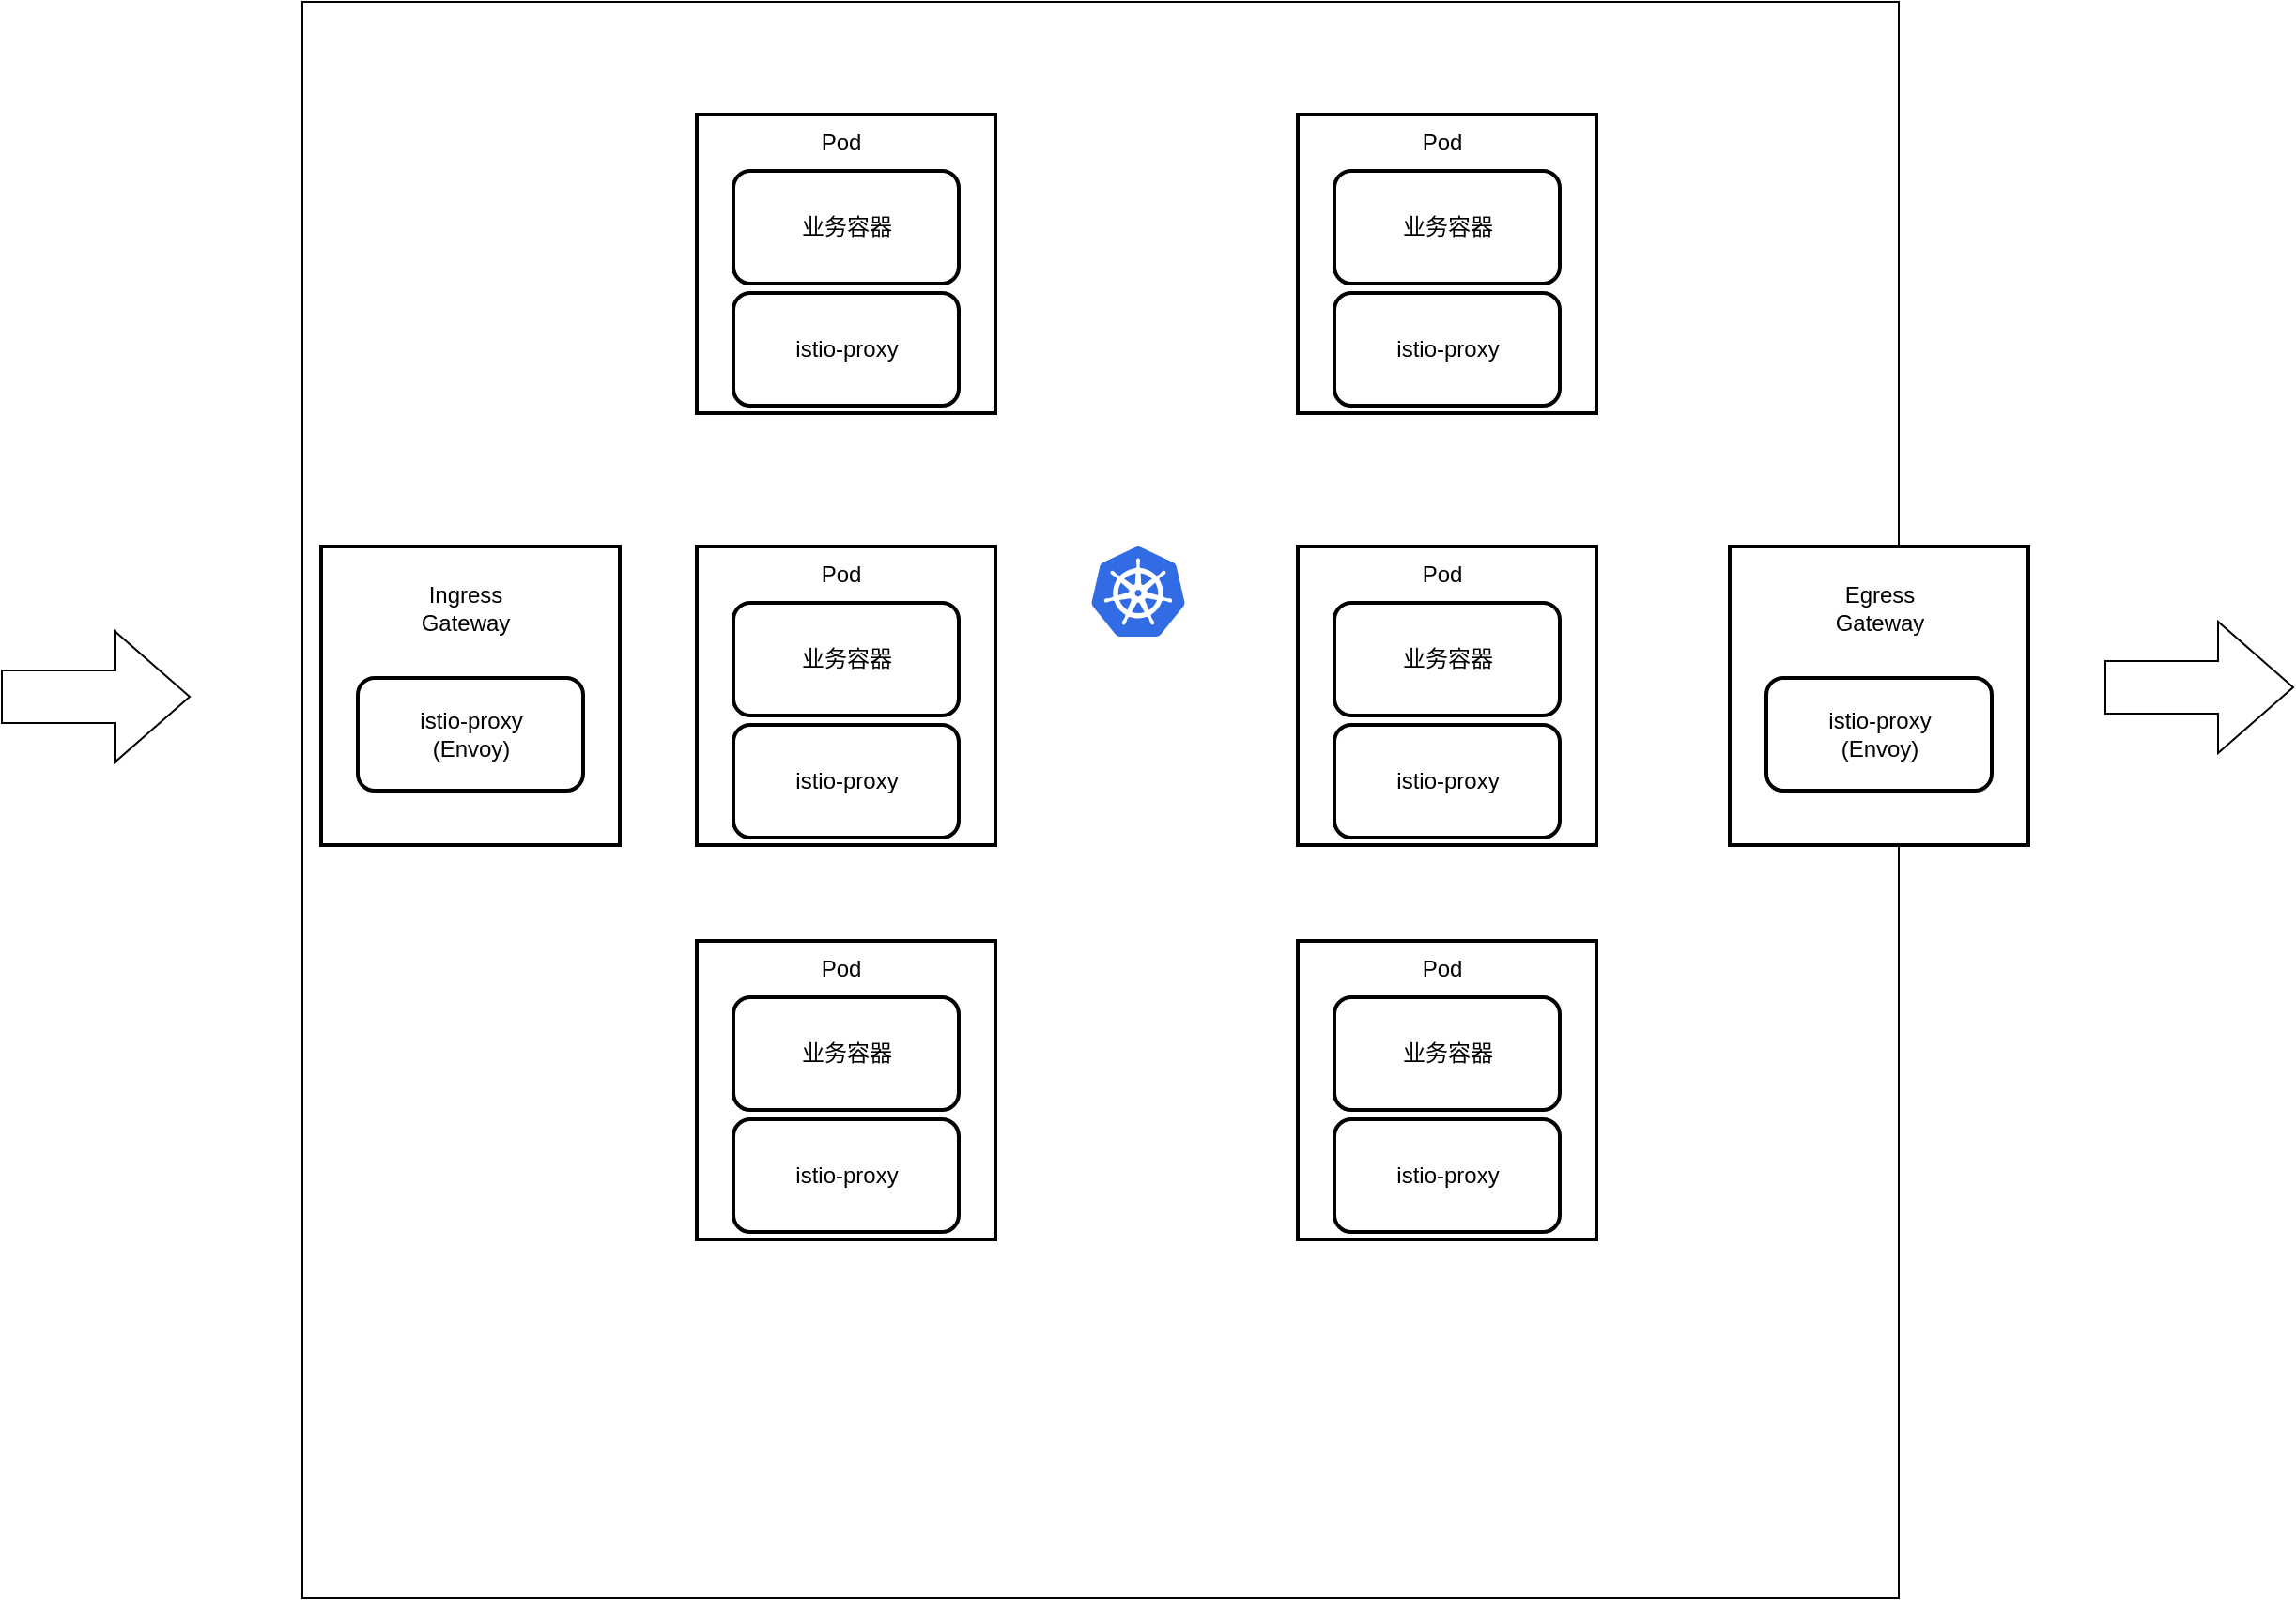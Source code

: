 <mxfile version="21.0.6" type="github">
  <diagram name="第 1 页" id="U67aETpJ9J56oHlb-pqq">
    <mxGraphModel dx="2261" dy="802" grid="1" gridSize="10" guides="1" tooltips="1" connect="1" arrows="1" fold="1" page="1" pageScale="1" pageWidth="827" pageHeight="1169" math="0" shadow="0">
      <root>
        <mxCell id="0" />
        <mxCell id="1" parent="0" />
        <mxCell id="ioFsXFoUWlTZs0BvVSwn-55" value="" style="whiteSpace=wrap;html=1;aspect=fixed;" vertex="1" parent="1">
          <mxGeometry x="-40" y="180" width="850" height="850" as="geometry" />
        </mxCell>
        <mxCell id="ioFsXFoUWlTZs0BvVSwn-3" value="" style="sketch=0;aspect=fixed;html=1;points=[];align=center;image;fontSize=12;image=img/lib/mscae/Kubernetes.svg;" vertex="1" parent="1">
          <mxGeometry x="380" y="470" width="50" height="48" as="geometry" />
        </mxCell>
        <mxCell id="ioFsXFoUWlTZs0BvVSwn-6" value="" style="html=1;shadow=0;dashed=0;align=center;verticalAlign=middle;shape=mxgraph.arrows2.arrow;dy=0.6;dx=40;notch=0;" vertex="1" parent="1">
          <mxGeometry x="-200" y="515" width="100" height="70" as="geometry" />
        </mxCell>
        <mxCell id="ioFsXFoUWlTZs0BvVSwn-7" value="" style="html=1;shadow=0;dashed=0;align=center;verticalAlign=middle;shape=mxgraph.arrows2.arrow;dy=0.6;dx=40;notch=0;" vertex="1" parent="1">
          <mxGeometry x="920" y="510" width="100" height="70" as="geometry" />
        </mxCell>
        <mxCell id="ioFsXFoUWlTZs0BvVSwn-27" value="" style="group" vertex="1" connectable="0" parent="1">
          <mxGeometry x="170" y="240" width="159" height="159" as="geometry" />
        </mxCell>
        <mxCell id="ioFsXFoUWlTZs0BvVSwn-24" value="" style="whiteSpace=wrap;html=1;aspect=fixed;strokeWidth=2;movable=1;resizable=1;rotatable=1;deletable=1;editable=1;locked=0;connectable=1;" vertex="1" parent="ioFsXFoUWlTZs0BvVSwn-27">
          <mxGeometry width="159" height="159" as="geometry" />
        </mxCell>
        <mxCell id="ioFsXFoUWlTZs0BvVSwn-21" value="业务容器" style="rounded=1;whiteSpace=wrap;html=1;strokeWidth=2;movable=1;resizable=1;rotatable=1;deletable=1;editable=1;locked=0;connectable=1;" vertex="1" parent="ioFsXFoUWlTZs0BvVSwn-27">
          <mxGeometry x="19.5" y="30" width="120" height="60" as="geometry" />
        </mxCell>
        <mxCell id="ioFsXFoUWlTZs0BvVSwn-25" value="istio-proxy" style="rounded=1;whiteSpace=wrap;html=1;strokeWidth=2;movable=1;resizable=1;rotatable=1;deletable=1;editable=1;locked=0;connectable=1;" vertex="1" parent="ioFsXFoUWlTZs0BvVSwn-27">
          <mxGeometry x="19.5" y="95" width="120" height="60" as="geometry" />
        </mxCell>
        <mxCell id="ioFsXFoUWlTZs0BvVSwn-26" value="Pod" style="text;html=1;strokeColor=none;fillColor=none;align=center;verticalAlign=middle;whiteSpace=wrap;rounded=0;movable=1;resizable=1;rotatable=1;deletable=1;editable=1;locked=0;connectable=1;" vertex="1" parent="ioFsXFoUWlTZs0BvVSwn-27">
          <mxGeometry x="47" width="60" height="30" as="geometry" />
        </mxCell>
        <mxCell id="ioFsXFoUWlTZs0BvVSwn-28" value="" style="group" vertex="1" connectable="0" parent="1">
          <mxGeometry x="490" y="240" width="159" height="159" as="geometry" />
        </mxCell>
        <mxCell id="ioFsXFoUWlTZs0BvVSwn-29" value="" style="whiteSpace=wrap;html=1;aspect=fixed;strokeWidth=2;movable=1;resizable=1;rotatable=1;deletable=1;editable=1;locked=0;connectable=1;" vertex="1" parent="ioFsXFoUWlTZs0BvVSwn-28">
          <mxGeometry width="159" height="159" as="geometry" />
        </mxCell>
        <mxCell id="ioFsXFoUWlTZs0BvVSwn-30" value="业务容器" style="rounded=1;whiteSpace=wrap;html=1;strokeWidth=2;movable=1;resizable=1;rotatable=1;deletable=1;editable=1;locked=0;connectable=1;" vertex="1" parent="ioFsXFoUWlTZs0BvVSwn-28">
          <mxGeometry x="19.5" y="30" width="120" height="60" as="geometry" />
        </mxCell>
        <mxCell id="ioFsXFoUWlTZs0BvVSwn-31" value="istio-proxy" style="rounded=1;whiteSpace=wrap;html=1;strokeWidth=2;movable=1;resizable=1;rotatable=1;deletable=1;editable=1;locked=0;connectable=1;" vertex="1" parent="ioFsXFoUWlTZs0BvVSwn-28">
          <mxGeometry x="19.5" y="95" width="120" height="60" as="geometry" />
        </mxCell>
        <mxCell id="ioFsXFoUWlTZs0BvVSwn-32" value="Pod" style="text;html=1;strokeColor=none;fillColor=none;align=center;verticalAlign=middle;whiteSpace=wrap;rounded=0;movable=1;resizable=1;rotatable=1;deletable=1;editable=1;locked=0;connectable=1;" vertex="1" parent="ioFsXFoUWlTZs0BvVSwn-28">
          <mxGeometry x="47" width="60" height="30" as="geometry" />
        </mxCell>
        <mxCell id="ioFsXFoUWlTZs0BvVSwn-33" value="" style="group" vertex="1" connectable="0" parent="1">
          <mxGeometry x="170" y="470" width="159" height="159" as="geometry" />
        </mxCell>
        <mxCell id="ioFsXFoUWlTZs0BvVSwn-34" value="" style="whiteSpace=wrap;html=1;aspect=fixed;strokeWidth=2;movable=1;resizable=1;rotatable=1;deletable=1;editable=1;locked=0;connectable=1;" vertex="1" parent="ioFsXFoUWlTZs0BvVSwn-33">
          <mxGeometry width="159" height="159" as="geometry" />
        </mxCell>
        <mxCell id="ioFsXFoUWlTZs0BvVSwn-35" value="业务容器" style="rounded=1;whiteSpace=wrap;html=1;strokeWidth=2;movable=1;resizable=1;rotatable=1;deletable=1;editable=1;locked=0;connectable=1;" vertex="1" parent="ioFsXFoUWlTZs0BvVSwn-33">
          <mxGeometry x="19.5" y="30" width="120" height="60" as="geometry" />
        </mxCell>
        <mxCell id="ioFsXFoUWlTZs0BvVSwn-36" value="istio-proxy" style="rounded=1;whiteSpace=wrap;html=1;strokeWidth=2;movable=1;resizable=1;rotatable=1;deletable=1;editable=1;locked=0;connectable=1;" vertex="1" parent="ioFsXFoUWlTZs0BvVSwn-33">
          <mxGeometry x="19.5" y="95" width="120" height="60" as="geometry" />
        </mxCell>
        <mxCell id="ioFsXFoUWlTZs0BvVSwn-37" value="Pod" style="text;html=1;strokeColor=none;fillColor=none;align=center;verticalAlign=middle;whiteSpace=wrap;rounded=0;movable=1;resizable=1;rotatable=1;deletable=1;editable=1;locked=0;connectable=1;" vertex="1" parent="ioFsXFoUWlTZs0BvVSwn-33">
          <mxGeometry x="47" width="60" height="30" as="geometry" />
        </mxCell>
        <mxCell id="ioFsXFoUWlTZs0BvVSwn-38" value="" style="group" vertex="1" connectable="0" parent="1">
          <mxGeometry x="490" y="470" width="159" height="159" as="geometry" />
        </mxCell>
        <mxCell id="ioFsXFoUWlTZs0BvVSwn-39" value="" style="whiteSpace=wrap;html=1;aspect=fixed;strokeWidth=2;movable=1;resizable=1;rotatable=1;deletable=1;editable=1;locked=0;connectable=1;" vertex="1" parent="ioFsXFoUWlTZs0BvVSwn-38">
          <mxGeometry width="159" height="159" as="geometry" />
        </mxCell>
        <mxCell id="ioFsXFoUWlTZs0BvVSwn-40" value="业务容器" style="rounded=1;whiteSpace=wrap;html=1;strokeWidth=2;movable=1;resizable=1;rotatable=1;deletable=1;editable=1;locked=0;connectable=1;" vertex="1" parent="ioFsXFoUWlTZs0BvVSwn-38">
          <mxGeometry x="19.5" y="30" width="120" height="60" as="geometry" />
        </mxCell>
        <mxCell id="ioFsXFoUWlTZs0BvVSwn-41" value="istio-proxy" style="rounded=1;whiteSpace=wrap;html=1;strokeWidth=2;movable=1;resizable=1;rotatable=1;deletable=1;editable=1;locked=0;connectable=1;" vertex="1" parent="ioFsXFoUWlTZs0BvVSwn-38">
          <mxGeometry x="19.5" y="95" width="120" height="60" as="geometry" />
        </mxCell>
        <mxCell id="ioFsXFoUWlTZs0BvVSwn-42" value="Pod" style="text;html=1;strokeColor=none;fillColor=none;align=center;verticalAlign=middle;whiteSpace=wrap;rounded=0;movable=1;resizable=1;rotatable=1;deletable=1;editable=1;locked=0;connectable=1;" vertex="1" parent="ioFsXFoUWlTZs0BvVSwn-38">
          <mxGeometry x="47" width="60" height="30" as="geometry" />
        </mxCell>
        <mxCell id="ioFsXFoUWlTZs0BvVSwn-43" value="" style="group" vertex="1" connectable="0" parent="1">
          <mxGeometry x="170" y="680" width="159" height="159" as="geometry" />
        </mxCell>
        <mxCell id="ioFsXFoUWlTZs0BvVSwn-44" value="" style="whiteSpace=wrap;html=1;aspect=fixed;strokeWidth=2;movable=1;resizable=1;rotatable=1;deletable=1;editable=1;locked=0;connectable=1;" vertex="1" parent="ioFsXFoUWlTZs0BvVSwn-43">
          <mxGeometry width="159" height="159" as="geometry" />
        </mxCell>
        <mxCell id="ioFsXFoUWlTZs0BvVSwn-45" value="业务容器" style="rounded=1;whiteSpace=wrap;html=1;strokeWidth=2;movable=1;resizable=1;rotatable=1;deletable=1;editable=1;locked=0;connectable=1;" vertex="1" parent="ioFsXFoUWlTZs0BvVSwn-43">
          <mxGeometry x="19.5" y="30" width="120" height="60" as="geometry" />
        </mxCell>
        <mxCell id="ioFsXFoUWlTZs0BvVSwn-46" value="istio-proxy" style="rounded=1;whiteSpace=wrap;html=1;strokeWidth=2;movable=1;resizable=1;rotatable=1;deletable=1;editable=1;locked=0;connectable=1;" vertex="1" parent="ioFsXFoUWlTZs0BvVSwn-43">
          <mxGeometry x="19.5" y="95" width="120" height="60" as="geometry" />
        </mxCell>
        <mxCell id="ioFsXFoUWlTZs0BvVSwn-47" value="Pod" style="text;html=1;strokeColor=none;fillColor=none;align=center;verticalAlign=middle;whiteSpace=wrap;rounded=0;movable=1;resizable=1;rotatable=1;deletable=1;editable=1;locked=0;connectable=1;" vertex="1" parent="ioFsXFoUWlTZs0BvVSwn-43">
          <mxGeometry x="47" width="60" height="30" as="geometry" />
        </mxCell>
        <mxCell id="ioFsXFoUWlTZs0BvVSwn-48" value="" style="group" vertex="1" connectable="0" parent="1">
          <mxGeometry x="490" y="680" width="159" height="159" as="geometry" />
        </mxCell>
        <mxCell id="ioFsXFoUWlTZs0BvVSwn-49" value="" style="whiteSpace=wrap;html=1;aspect=fixed;strokeWidth=2;movable=1;resizable=1;rotatable=1;deletable=1;editable=1;locked=0;connectable=1;" vertex="1" parent="ioFsXFoUWlTZs0BvVSwn-48">
          <mxGeometry width="159" height="159" as="geometry" />
        </mxCell>
        <mxCell id="ioFsXFoUWlTZs0BvVSwn-50" value="业务容器" style="rounded=1;whiteSpace=wrap;html=1;strokeWidth=2;movable=1;resizable=1;rotatable=1;deletable=1;editable=1;locked=0;connectable=1;" vertex="1" parent="ioFsXFoUWlTZs0BvVSwn-48">
          <mxGeometry x="19.5" y="30" width="120" height="60" as="geometry" />
        </mxCell>
        <mxCell id="ioFsXFoUWlTZs0BvVSwn-51" value="istio-proxy" style="rounded=1;whiteSpace=wrap;html=1;strokeWidth=2;movable=1;resizable=1;rotatable=1;deletable=1;editable=1;locked=0;connectable=1;" vertex="1" parent="ioFsXFoUWlTZs0BvVSwn-48">
          <mxGeometry x="19.5" y="95" width="120" height="60" as="geometry" />
        </mxCell>
        <mxCell id="ioFsXFoUWlTZs0BvVSwn-52" value="Pod" style="text;html=1;strokeColor=none;fillColor=none;align=center;verticalAlign=middle;whiteSpace=wrap;rounded=0;movable=1;resizable=1;rotatable=1;deletable=1;editable=1;locked=0;connectable=1;" vertex="1" parent="ioFsXFoUWlTZs0BvVSwn-48">
          <mxGeometry x="47" width="60" height="30" as="geometry" />
        </mxCell>
        <mxCell id="ioFsXFoUWlTZs0BvVSwn-64" value="" style="whiteSpace=wrap;html=1;aspect=fixed;strokeWidth=2;movable=1;resizable=1;rotatable=1;deletable=1;editable=1;locked=0;connectable=1;" vertex="1" parent="1">
          <mxGeometry x="720" y="470" width="159" height="159" as="geometry" />
        </mxCell>
        <mxCell id="ioFsXFoUWlTZs0BvVSwn-66" value="istio-proxy&lt;br&gt;(Envoy)" style="rounded=1;whiteSpace=wrap;html=1;strokeWidth=2;movable=1;resizable=1;rotatable=1;deletable=1;editable=1;locked=0;connectable=1;" vertex="1" parent="1">
          <mxGeometry x="739.5" y="540" width="120" height="60" as="geometry" />
        </mxCell>
        <mxCell id="ioFsXFoUWlTZs0BvVSwn-67" value="Egress Gateway" style="text;html=1;strokeColor=none;fillColor=none;align=center;verticalAlign=middle;whiteSpace=wrap;rounded=0;movable=1;resizable=1;rotatable=1;deletable=1;editable=1;locked=0;connectable=1;" vertex="1" parent="1">
          <mxGeometry x="769.5" y="488" width="60" height="30" as="geometry" />
        </mxCell>
        <mxCell id="ioFsXFoUWlTZs0BvVSwn-59" value="" style="whiteSpace=wrap;html=1;aspect=fixed;strokeWidth=2;movable=1;resizable=1;rotatable=1;deletable=1;editable=1;locked=0;connectable=1;" vertex="1" parent="1">
          <mxGeometry x="-30" y="470" width="159" height="159" as="geometry" />
        </mxCell>
        <mxCell id="ioFsXFoUWlTZs0BvVSwn-61" value="istio-proxy&lt;br&gt;(Envoy)" style="rounded=1;whiteSpace=wrap;html=1;strokeWidth=2;movable=1;resizable=1;rotatable=1;deletable=1;editable=1;locked=0;connectable=1;" vertex="1" parent="1">
          <mxGeometry x="-10.5" y="540" width="120" height="60" as="geometry" />
        </mxCell>
        <mxCell id="ioFsXFoUWlTZs0BvVSwn-62" value="Ingress Gateway" style="text;html=1;strokeColor=none;fillColor=none;align=center;verticalAlign=middle;whiteSpace=wrap;rounded=0;movable=1;resizable=1;rotatable=1;deletable=1;editable=1;locked=0;connectable=1;" vertex="1" parent="1">
          <mxGeometry x="17" y="488" width="60" height="30" as="geometry" />
        </mxCell>
      </root>
    </mxGraphModel>
  </diagram>
</mxfile>

